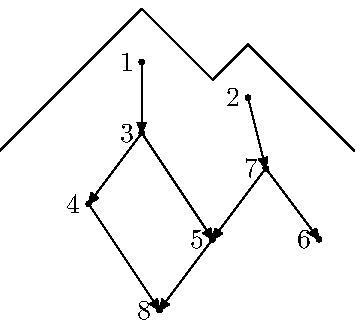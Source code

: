 u := 0.45cm;

beginfig(1)
  draw (0,6.5u)--(4u,10.5u)--(6u,8.5u)--(7u,9.5u)--(10u,6.5u);
  z1 = (4u,9u);
  z2 = (7u,8u);
  z3 = (4u,7u);
  z4 = (2.5u,5u);
  z5 = (6u,4u);
  z6 = (9u,4u);
  z7 = (7.5u,6u);
  z8 = (4.5u,2u);
  for i := 1 upto 8:
    fill fullcircle scaled 2pt shifted z[i];
    label.lft(decimal i, z[i]);
  endfor
  drawarrow z1--z3;
  drawarrow z3--z4;
  drawarrow z3--z5;
  drawarrow z5--z8;
  drawarrow z2--z7;
  drawarrow z7--z5;
  drawarrow z4--z8;
  drawarrow z7--z6;
endfig;

end.